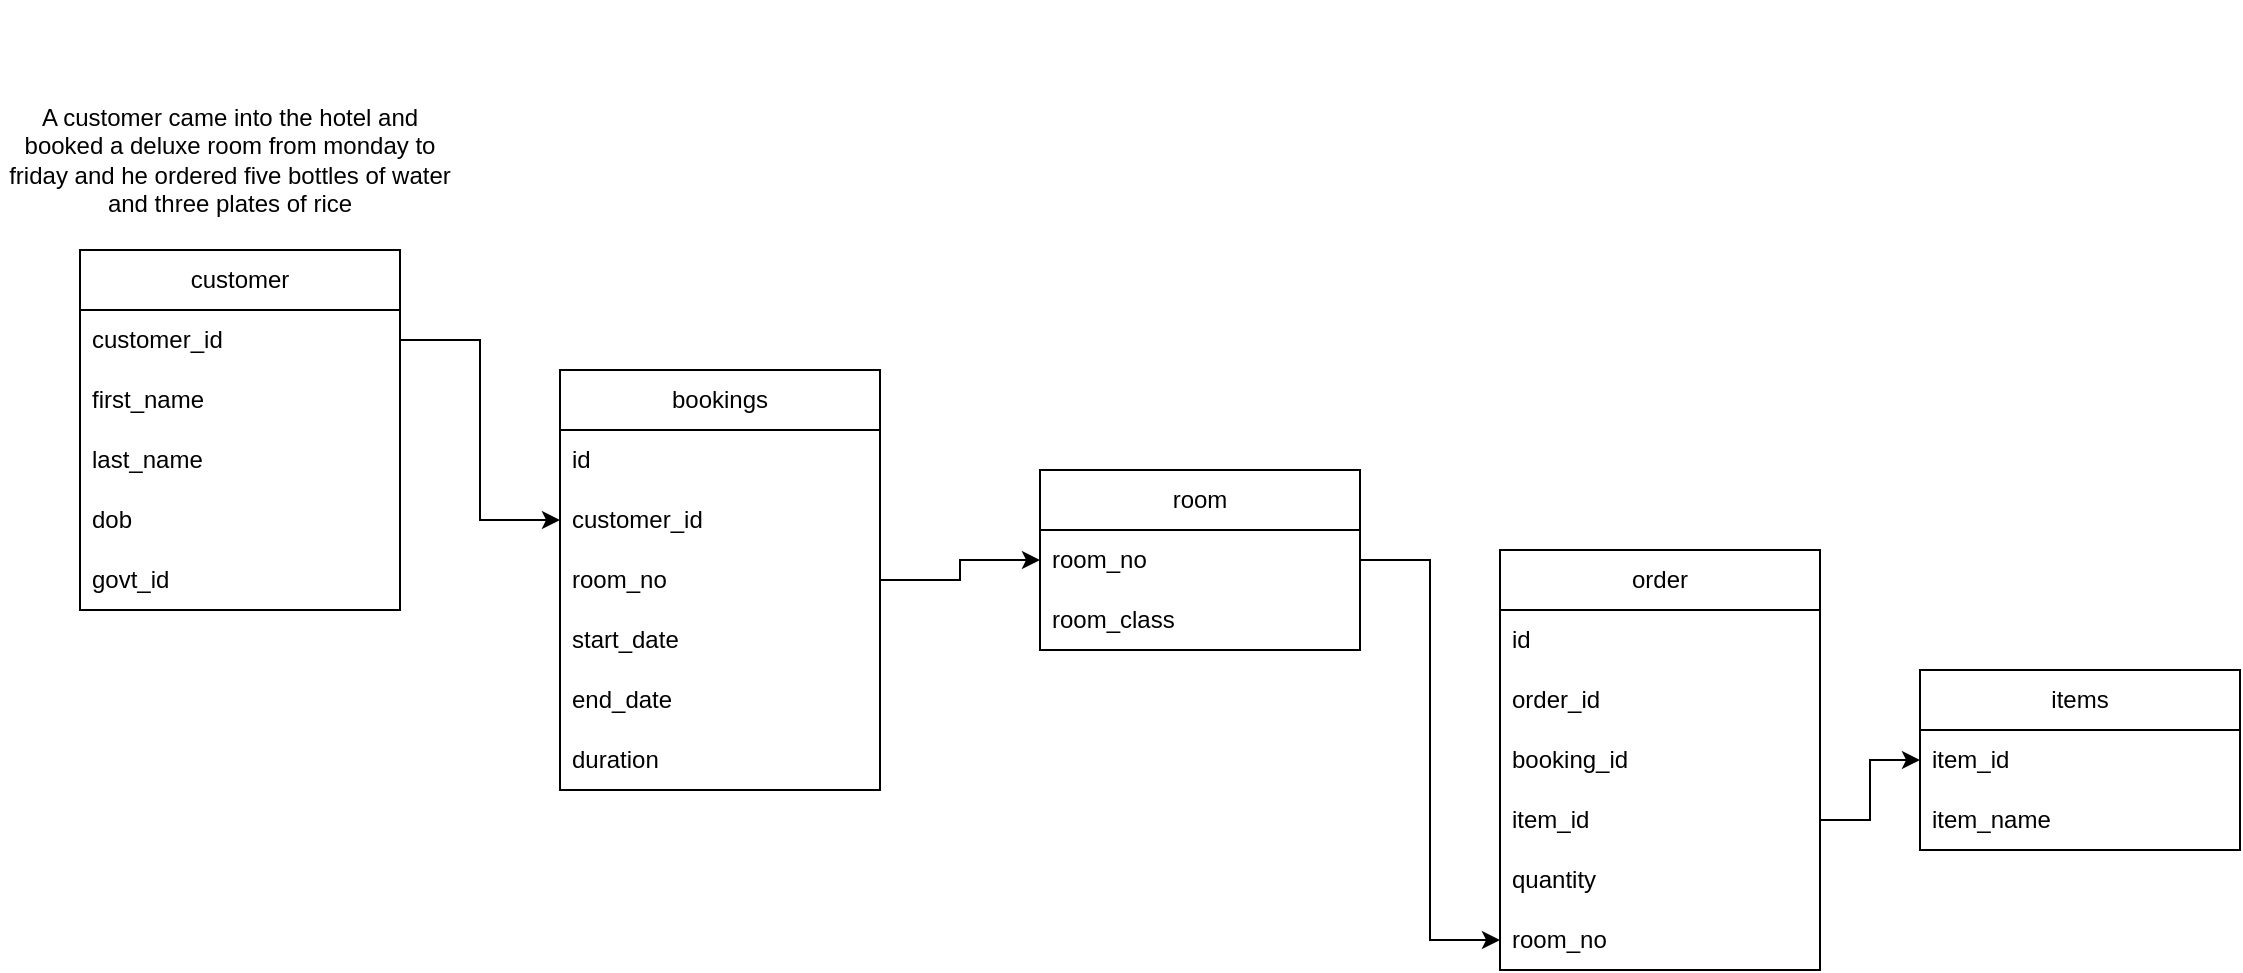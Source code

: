 <mxfile version="24.7.16">
  <diagram name="Page-1" id="E5ylDwHk-wpQk9U6-J4W">
    <mxGraphModel dx="1114" dy="1735" grid="1" gridSize="10" guides="1" tooltips="1" connect="1" arrows="1" fold="1" page="1" pageScale="1" pageWidth="827" pageHeight="1169" math="0" shadow="0">
      <root>
        <mxCell id="0" />
        <mxCell id="1" parent="0" />
        <mxCell id="DoyTvJsUllmVZaBGOO0f-1" value="customer" style="swimlane;fontStyle=0;childLayout=stackLayout;horizontal=1;startSize=30;horizontalStack=0;resizeParent=1;resizeParentMax=0;resizeLast=0;collapsible=1;marginBottom=0;whiteSpace=wrap;html=1;" parent="1" vertex="1">
          <mxGeometry x="720" y="100" width="160" height="180" as="geometry" />
        </mxCell>
        <mxCell id="DoyTvJsUllmVZaBGOO0f-27" value="customer_id" style="text;strokeColor=none;fillColor=none;align=left;verticalAlign=middle;spacingLeft=4;spacingRight=4;overflow=hidden;points=[[0,0.5],[1,0.5]];portConstraint=eastwest;rotatable=0;whiteSpace=wrap;html=1;" parent="DoyTvJsUllmVZaBGOO0f-1" vertex="1">
          <mxGeometry y="30" width="160" height="30" as="geometry" />
        </mxCell>
        <mxCell id="DoyTvJsUllmVZaBGOO0f-2" value="first_name" style="text;strokeColor=none;fillColor=none;align=left;verticalAlign=middle;spacingLeft=4;spacingRight=4;overflow=hidden;points=[[0,0.5],[1,0.5]];portConstraint=eastwest;rotatable=0;whiteSpace=wrap;html=1;" parent="DoyTvJsUllmVZaBGOO0f-1" vertex="1">
          <mxGeometry y="60" width="160" height="30" as="geometry" />
        </mxCell>
        <mxCell id="DoyTvJsUllmVZaBGOO0f-3" value="last_name" style="text;strokeColor=none;fillColor=none;align=left;verticalAlign=middle;spacingLeft=4;spacingRight=4;overflow=hidden;points=[[0,0.5],[1,0.5]];portConstraint=eastwest;rotatable=0;whiteSpace=wrap;html=1;" parent="DoyTvJsUllmVZaBGOO0f-1" vertex="1">
          <mxGeometry y="90" width="160" height="30" as="geometry" />
        </mxCell>
        <mxCell id="DoyTvJsUllmVZaBGOO0f-4" value="dob" style="text;strokeColor=none;fillColor=none;align=left;verticalAlign=middle;spacingLeft=4;spacingRight=4;overflow=hidden;points=[[0,0.5],[1,0.5]];portConstraint=eastwest;rotatable=0;whiteSpace=wrap;html=1;" parent="DoyTvJsUllmVZaBGOO0f-1" vertex="1">
          <mxGeometry y="120" width="160" height="30" as="geometry" />
        </mxCell>
        <mxCell id="DoyTvJsUllmVZaBGOO0f-6" value="govt_id" style="text;strokeColor=none;fillColor=none;align=left;verticalAlign=middle;spacingLeft=4;spacingRight=4;overflow=hidden;points=[[0,0.5],[1,0.5]];portConstraint=eastwest;rotatable=0;whiteSpace=wrap;html=1;" parent="DoyTvJsUllmVZaBGOO0f-1" vertex="1">
          <mxGeometry y="150" width="160" height="30" as="geometry" />
        </mxCell>
        <mxCell id="DoyTvJsUllmVZaBGOO0f-7" value="room" style="swimlane;fontStyle=0;childLayout=stackLayout;horizontal=1;startSize=30;horizontalStack=0;resizeParent=1;resizeParentMax=0;resizeLast=0;collapsible=1;marginBottom=0;whiteSpace=wrap;html=1;" parent="1" vertex="1">
          <mxGeometry x="1200" y="210" width="160" height="90" as="geometry" />
        </mxCell>
        <mxCell id="DoyTvJsUllmVZaBGOO0f-8" value="room_no" style="text;strokeColor=none;fillColor=none;align=left;verticalAlign=middle;spacingLeft=4;spacingRight=4;overflow=hidden;points=[[0,0.5],[1,0.5]];portConstraint=eastwest;rotatable=0;whiteSpace=wrap;html=1;" parent="DoyTvJsUllmVZaBGOO0f-7" vertex="1">
          <mxGeometry y="30" width="160" height="30" as="geometry" />
        </mxCell>
        <mxCell id="DoyTvJsUllmVZaBGOO0f-9" value="room_class" style="text;strokeColor=none;fillColor=none;align=left;verticalAlign=middle;spacingLeft=4;spacingRight=4;overflow=hidden;points=[[0,0.5],[1,0.5]];portConstraint=eastwest;rotatable=0;whiteSpace=wrap;html=1;" parent="DoyTvJsUllmVZaBGOO0f-7" vertex="1">
          <mxGeometry y="60" width="160" height="30" as="geometry" />
        </mxCell>
        <mxCell id="DoyTvJsUllmVZaBGOO0f-12" value="order" style="swimlane;fontStyle=0;childLayout=stackLayout;horizontal=1;startSize=30;horizontalStack=0;resizeParent=1;resizeParentMax=0;resizeLast=0;collapsible=1;marginBottom=0;whiteSpace=wrap;html=1;" parent="1" vertex="1">
          <mxGeometry x="1430" y="250" width="160" height="210" as="geometry" />
        </mxCell>
        <mxCell id="DoyTvJsUllmVZaBGOO0f-13" value="id" style="text;strokeColor=none;fillColor=none;align=left;verticalAlign=middle;spacingLeft=4;spacingRight=4;overflow=hidden;points=[[0,0.5],[1,0.5]];portConstraint=eastwest;rotatable=0;whiteSpace=wrap;html=1;" parent="DoyTvJsUllmVZaBGOO0f-12" vertex="1">
          <mxGeometry y="30" width="160" height="30" as="geometry" />
        </mxCell>
        <mxCell id="DoyTvJsUllmVZaBGOO0f-14" value="order_id" style="text;strokeColor=none;fillColor=none;align=left;verticalAlign=middle;spacingLeft=4;spacingRight=4;overflow=hidden;points=[[0,0.5],[1,0.5]];portConstraint=eastwest;rotatable=0;whiteSpace=wrap;html=1;" parent="DoyTvJsUllmVZaBGOO0f-12" vertex="1">
          <mxGeometry y="60" width="160" height="30" as="geometry" />
        </mxCell>
        <mxCell id="DoyTvJsUllmVZaBGOO0f-15" value="booking_id" style="text;strokeColor=none;fillColor=none;align=left;verticalAlign=middle;spacingLeft=4;spacingRight=4;overflow=hidden;points=[[0,0.5],[1,0.5]];portConstraint=eastwest;rotatable=0;whiteSpace=wrap;html=1;" parent="DoyTvJsUllmVZaBGOO0f-12" vertex="1">
          <mxGeometry y="90" width="160" height="30" as="geometry" />
        </mxCell>
        <mxCell id="DoyTvJsUllmVZaBGOO0f-16" value="item_id" style="text;strokeColor=none;fillColor=none;align=left;verticalAlign=middle;spacingLeft=4;spacingRight=4;overflow=hidden;points=[[0,0.5],[1,0.5]];portConstraint=eastwest;rotatable=0;whiteSpace=wrap;html=1;" parent="DoyTvJsUllmVZaBGOO0f-12" vertex="1">
          <mxGeometry y="120" width="160" height="30" as="geometry" />
        </mxCell>
        <mxCell id="DoyTvJsUllmVZaBGOO0f-30" value="quantity" style="text;strokeColor=none;fillColor=none;align=left;verticalAlign=middle;spacingLeft=4;spacingRight=4;overflow=hidden;points=[[0,0.5],[1,0.5]];portConstraint=eastwest;rotatable=0;whiteSpace=wrap;html=1;" parent="DoyTvJsUllmVZaBGOO0f-12" vertex="1">
          <mxGeometry y="150" width="160" height="30" as="geometry" />
        </mxCell>
        <mxCell id="HtCyNSIS96kHZ7cd0VZp-3" value="room_no" style="text;strokeColor=none;fillColor=none;align=left;verticalAlign=middle;spacingLeft=4;spacingRight=4;overflow=hidden;points=[[0,0.5],[1,0.5]];portConstraint=eastwest;rotatable=0;whiteSpace=wrap;html=1;" vertex="1" parent="DoyTvJsUllmVZaBGOO0f-12">
          <mxGeometry y="180" width="160" height="30" as="geometry" />
        </mxCell>
        <mxCell id="DoyTvJsUllmVZaBGOO0f-17" value="items" style="swimlane;fontStyle=0;childLayout=stackLayout;horizontal=1;startSize=30;horizontalStack=0;resizeParent=1;resizeParentMax=0;resizeLast=0;collapsible=1;marginBottom=0;whiteSpace=wrap;html=1;" parent="1" vertex="1">
          <mxGeometry x="1640" y="310" width="160" height="90" as="geometry" />
        </mxCell>
        <mxCell id="DoyTvJsUllmVZaBGOO0f-18" value="item_id" style="text;strokeColor=none;fillColor=none;align=left;verticalAlign=middle;spacingLeft=4;spacingRight=4;overflow=hidden;points=[[0,0.5],[1,0.5]];portConstraint=eastwest;rotatable=0;whiteSpace=wrap;html=1;" parent="DoyTvJsUllmVZaBGOO0f-17" vertex="1">
          <mxGeometry y="30" width="160" height="30" as="geometry" />
        </mxCell>
        <mxCell id="DoyTvJsUllmVZaBGOO0f-19" value="item_name" style="text;strokeColor=none;fillColor=none;align=left;verticalAlign=middle;spacingLeft=4;spacingRight=4;overflow=hidden;points=[[0,0.5],[1,0.5]];portConstraint=eastwest;rotatable=0;whiteSpace=wrap;html=1;" parent="DoyTvJsUllmVZaBGOO0f-17" vertex="1">
          <mxGeometry y="60" width="160" height="30" as="geometry" />
        </mxCell>
        <mxCell id="DoyTvJsUllmVZaBGOO0f-22" value="bookings" style="swimlane;fontStyle=0;childLayout=stackLayout;horizontal=1;startSize=30;horizontalStack=0;resizeParent=1;resizeParentMax=0;resizeLast=0;collapsible=1;marginBottom=0;whiteSpace=wrap;html=1;" parent="1" vertex="1">
          <mxGeometry x="960" y="160" width="160" height="210" as="geometry" />
        </mxCell>
        <mxCell id="DoyTvJsUllmVZaBGOO0f-23" value="id" style="text;strokeColor=none;fillColor=none;align=left;verticalAlign=middle;spacingLeft=4;spacingRight=4;overflow=hidden;points=[[0,0.5],[1,0.5]];portConstraint=eastwest;rotatable=0;whiteSpace=wrap;html=1;" parent="DoyTvJsUllmVZaBGOO0f-22" vertex="1">
          <mxGeometry y="30" width="160" height="30" as="geometry" />
        </mxCell>
        <mxCell id="DoyTvJsUllmVZaBGOO0f-24" value="customer_id" style="text;strokeColor=none;fillColor=none;align=left;verticalAlign=middle;spacingLeft=4;spacingRight=4;overflow=hidden;points=[[0,0.5],[1,0.5]];portConstraint=eastwest;rotatable=0;whiteSpace=wrap;html=1;" parent="DoyTvJsUllmVZaBGOO0f-22" vertex="1">
          <mxGeometry y="60" width="160" height="30" as="geometry" />
        </mxCell>
        <mxCell id="DoyTvJsUllmVZaBGOO0f-25" value="room_no" style="text;strokeColor=none;fillColor=none;align=left;verticalAlign=middle;spacingLeft=4;spacingRight=4;overflow=hidden;points=[[0,0.5],[1,0.5]];portConstraint=eastwest;rotatable=0;whiteSpace=wrap;html=1;" parent="DoyTvJsUllmVZaBGOO0f-22" vertex="1">
          <mxGeometry y="90" width="160" height="30" as="geometry" />
        </mxCell>
        <mxCell id="DoyTvJsUllmVZaBGOO0f-26" value="start_date" style="text;strokeColor=none;fillColor=none;align=left;verticalAlign=middle;spacingLeft=4;spacingRight=4;overflow=hidden;points=[[0,0.5],[1,0.5]];portConstraint=eastwest;rotatable=0;whiteSpace=wrap;html=1;" parent="DoyTvJsUllmVZaBGOO0f-22" vertex="1">
          <mxGeometry y="120" width="160" height="30" as="geometry" />
        </mxCell>
        <mxCell id="DoyTvJsUllmVZaBGOO0f-29" value="end_date" style="text;strokeColor=none;fillColor=none;align=left;verticalAlign=middle;spacingLeft=4;spacingRight=4;overflow=hidden;points=[[0,0.5],[1,0.5]];portConstraint=eastwest;rotatable=0;whiteSpace=wrap;html=1;" parent="DoyTvJsUllmVZaBGOO0f-22" vertex="1">
          <mxGeometry y="150" width="160" height="30" as="geometry" />
        </mxCell>
        <mxCell id="DoyTvJsUllmVZaBGOO0f-28" value="duration" style="text;strokeColor=none;fillColor=none;align=left;verticalAlign=middle;spacingLeft=4;spacingRight=4;overflow=hidden;points=[[0,0.5],[1,0.5]];portConstraint=eastwest;rotatable=0;whiteSpace=wrap;html=1;" parent="DoyTvJsUllmVZaBGOO0f-22" vertex="1">
          <mxGeometry y="180" width="160" height="30" as="geometry" />
        </mxCell>
        <mxCell id="HtCyNSIS96kHZ7cd0VZp-1" value="A customer came into the hotel and booked a deluxe room from monday to friday and he ordered five bottles of water and three plates of rice" style="text;html=1;align=center;verticalAlign=middle;whiteSpace=wrap;rounded=0;" vertex="1" parent="1">
          <mxGeometry x="680" y="-25" width="230" height="160" as="geometry" />
        </mxCell>
        <mxCell id="HtCyNSIS96kHZ7cd0VZp-4" style="edgeStyle=orthogonalEdgeStyle;rounded=0;orthogonalLoop=1;jettySize=auto;html=1;exitX=1;exitY=0.5;exitDx=0;exitDy=0;entryX=0;entryY=0.5;entryDx=0;entryDy=0;" edge="1" parent="1" source="DoyTvJsUllmVZaBGOO0f-27" target="DoyTvJsUllmVZaBGOO0f-24">
          <mxGeometry relative="1" as="geometry" />
        </mxCell>
        <mxCell id="HtCyNSIS96kHZ7cd0VZp-5" style="edgeStyle=orthogonalEdgeStyle;rounded=0;orthogonalLoop=1;jettySize=auto;html=1;exitX=1;exitY=0.5;exitDx=0;exitDy=0;entryX=0;entryY=0.5;entryDx=0;entryDy=0;" edge="1" parent="1" source="DoyTvJsUllmVZaBGOO0f-25" target="DoyTvJsUllmVZaBGOO0f-8">
          <mxGeometry relative="1" as="geometry" />
        </mxCell>
        <mxCell id="HtCyNSIS96kHZ7cd0VZp-6" value="" style="edgeStyle=orthogonalEdgeStyle;rounded=0;orthogonalLoop=1;jettySize=auto;html=1;entryX=0;entryY=0.5;entryDx=0;entryDy=0;" edge="1" parent="1" source="DoyTvJsUllmVZaBGOO0f-8" target="HtCyNSIS96kHZ7cd0VZp-3">
          <mxGeometry relative="1" as="geometry">
            <Array as="points">
              <mxPoint x="1395" y="255" />
              <mxPoint x="1395" y="445" />
            </Array>
          </mxGeometry>
        </mxCell>
        <mxCell id="HtCyNSIS96kHZ7cd0VZp-7" style="edgeStyle=orthogonalEdgeStyle;rounded=0;orthogonalLoop=1;jettySize=auto;html=1;exitX=1;exitY=0.5;exitDx=0;exitDy=0;entryX=0;entryY=0.5;entryDx=0;entryDy=0;" edge="1" parent="1" source="DoyTvJsUllmVZaBGOO0f-16" target="DoyTvJsUllmVZaBGOO0f-18">
          <mxGeometry relative="1" as="geometry" />
        </mxCell>
      </root>
    </mxGraphModel>
  </diagram>
</mxfile>
